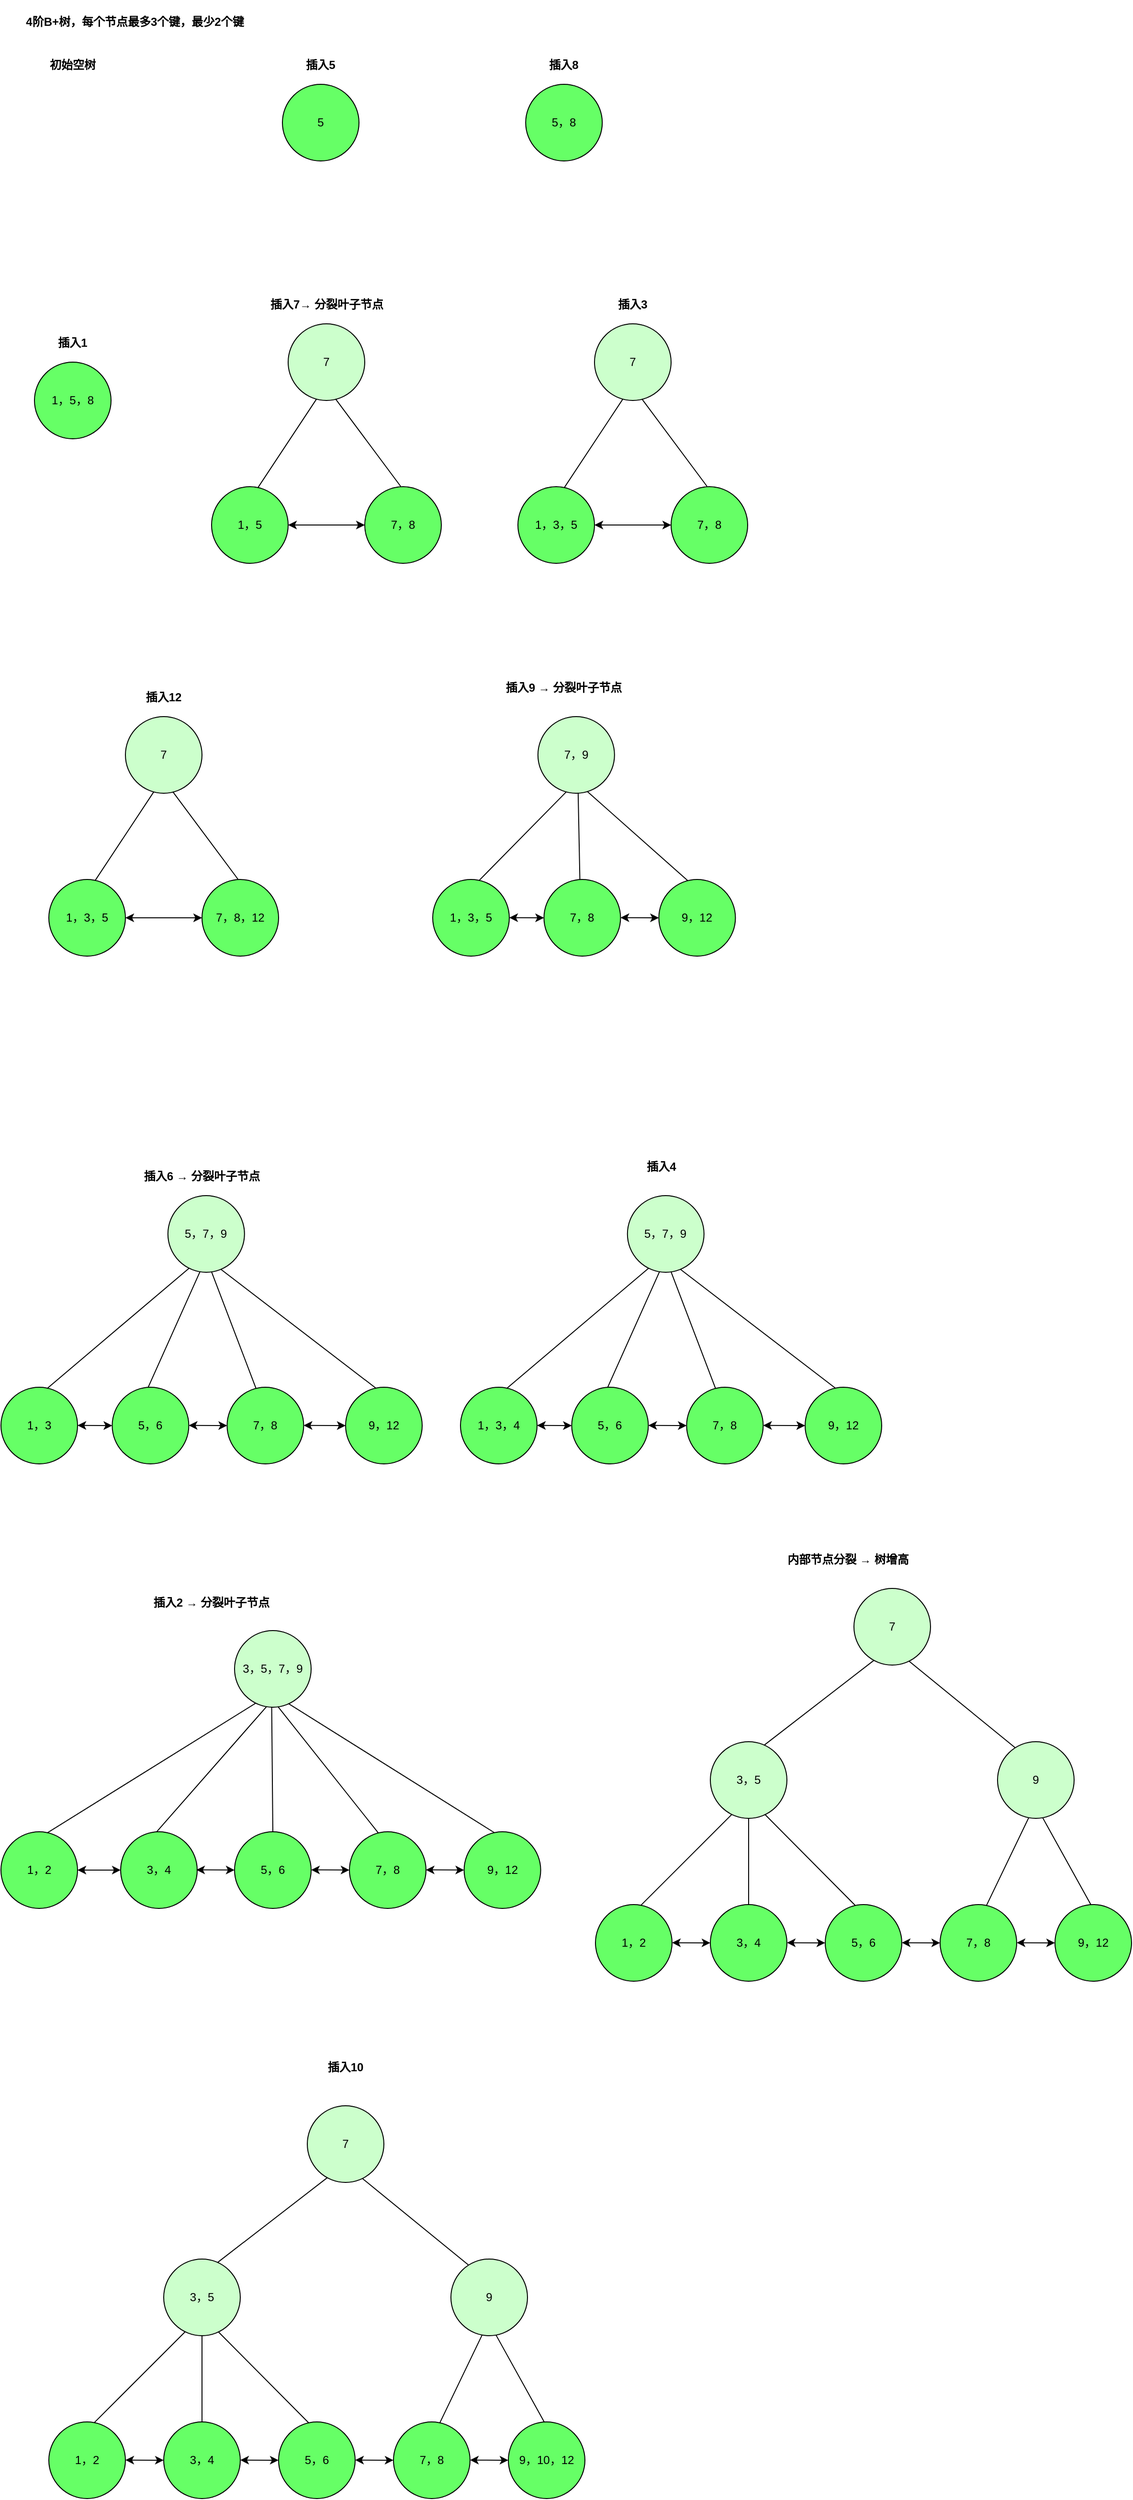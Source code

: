 <mxfile version="28.0.6">
  <diagram name="第 1 页" id="fIbPTTzMzk3BGhx-KFtS">
    <mxGraphModel dx="1076" dy="475" grid="1" gridSize="10" guides="1" tooltips="1" connect="1" arrows="1" fold="1" page="1" pageScale="1" pageWidth="827" pageHeight="1169" math="0" shadow="0">
      <root>
        <mxCell id="0" />
        <mxCell id="1" parent="0" />
        <mxCell id="8vCnK32GKlkzvUL6mrDK-2" style="edgeStyle=orthogonalEdgeStyle;rounded=0;orthogonalLoop=1;jettySize=auto;html=1;exitX=0.5;exitY=1;exitDx=0;exitDy=0;" parent="1" edge="1">
          <mxGeometry relative="1" as="geometry">
            <mxPoint x="255.75" y="60" as="sourcePoint" />
            <mxPoint x="255.75" y="60" as="targetPoint" />
          </mxGeometry>
        </mxCell>
        <mxCell id="ps8bgpGyB-CreJivMz2w-1" value="&lt;b&gt;4阶B+树，每个节点最多3个键，最少2个键&lt;/b&gt;" style="text;strokeColor=none;align=center;fillColor=none;html=1;verticalAlign=middle;whiteSpace=wrap;rounded=0;" parent="1" vertex="1">
          <mxGeometry x="80" y="60" width="240" height="30" as="geometry" />
        </mxCell>
        <mxCell id="ps8bgpGyB-CreJivMz2w-25" value="5" style="ellipse;whiteSpace=wrap;html=1;aspect=fixed;fillColor=#66FF66;" parent="1" vertex="1">
          <mxGeometry x="354" y="140" width="80" height="80" as="geometry" />
        </mxCell>
        <mxCell id="ps8bgpGyB-CreJivMz2w-26" value="5，8" style="ellipse;whiteSpace=wrap;html=1;aspect=fixed;fillColor=#66FF66;" parent="1" vertex="1">
          <mxGeometry x="608.11" y="140" width="80" height="80" as="geometry" />
        </mxCell>
        <mxCell id="ps8bgpGyB-CreJivMz2w-27" value="1，5，8" style="ellipse;whiteSpace=wrap;html=1;aspect=fixed;fillColor=#66FF66;" parent="1" vertex="1">
          <mxGeometry x="95" y="430" width="80" height="80" as="geometry" />
        </mxCell>
        <mxCell id="ps8bgpGyB-CreJivMz2w-38" value="&lt;b&gt;插入3&lt;/b&gt;" style="text;strokeColor=none;align=center;fillColor=none;html=1;verticalAlign=middle;whiteSpace=wrap;rounded=0;" parent="1" vertex="1">
          <mxGeometry x="701.85" y="360" width="36.3" height="20" as="geometry" />
        </mxCell>
        <mxCell id="ps8bgpGyB-CreJivMz2w-40" value="&lt;b&gt;插入1&lt;/b&gt;" style="text;strokeColor=none;align=center;fillColor=none;html=1;verticalAlign=middle;whiteSpace=wrap;rounded=0;" parent="1" vertex="1">
          <mxGeometry x="115" y="400" width="40" height="20" as="geometry" />
        </mxCell>
        <mxCell id="ps8bgpGyB-CreJivMz2w-41" value="&lt;b&gt;插入8&lt;/b&gt;" style="text;strokeColor=none;align=center;fillColor=none;html=1;verticalAlign=middle;whiteSpace=wrap;rounded=0;" parent="1" vertex="1">
          <mxGeometry x="628.11" y="110" width="40" height="20" as="geometry" />
        </mxCell>
        <mxCell id="ps8bgpGyB-CreJivMz2w-42" value="&lt;b&gt;插入5&lt;/b&gt;" style="text;strokeColor=none;align=center;fillColor=none;html=1;verticalAlign=middle;whiteSpace=wrap;rounded=0;" parent="1" vertex="1">
          <mxGeometry x="374" y="110" width="40" height="20" as="geometry" />
        </mxCell>
        <mxCell id="ps8bgpGyB-CreJivMz2w-43" value="&lt;b&gt;初始空树&lt;/b&gt;" style="text;strokeColor=none;align=center;fillColor=none;html=1;verticalAlign=middle;whiteSpace=wrap;rounded=0;" parent="1" vertex="1">
          <mxGeometry x="110" y="110" width="50" height="20" as="geometry" />
        </mxCell>
        <mxCell id="ps8bgpGyB-CreJivMz2w-51" value="&lt;b&gt;插入9 → 分裂叶子节点&lt;/b&gt;" style="text;strokeColor=none;align=center;fillColor=none;html=1;verticalAlign=middle;whiteSpace=wrap;rounded=0;" parent="1" vertex="1">
          <mxGeometry x="584.31" y="760" width="127.59" height="20" as="geometry" />
        </mxCell>
        <mxCell id="ps8bgpGyB-CreJivMz2w-52" value="&lt;b&gt;插入12&lt;/b&gt;" style="text;strokeColor=none;align=center;fillColor=none;html=1;verticalAlign=middle;whiteSpace=wrap;rounded=0;" parent="1" vertex="1">
          <mxGeometry x="205" y="770" width="50" height="20" as="geometry" />
        </mxCell>
        <mxCell id="ps8bgpGyB-CreJivMz2w-64" value="" style="group" parent="1" vertex="1" connectable="0">
          <mxGeometry x="511" y="800" width="316.21" height="250" as="geometry" />
        </mxCell>
        <mxCell id="ps8bgpGyB-CreJivMz2w-54" value="7，9" style="ellipse;whiteSpace=wrap;html=1;aspect=fixed;fillColor=#CCFFCC;" parent="ps8bgpGyB-CreJivMz2w-64" vertex="1">
          <mxGeometry x="109.91" width="80" height="80" as="geometry" />
        </mxCell>
        <mxCell id="ps8bgpGyB-CreJivMz2w-55" value="1，3，5" style="ellipse;whiteSpace=wrap;html=1;aspect=fixed;fillColor=#66FF66;" parent="ps8bgpGyB-CreJivMz2w-64" vertex="1">
          <mxGeometry y="170" width="80" height="80" as="geometry" />
        </mxCell>
        <mxCell id="ps8bgpGyB-CreJivMz2w-56" value="7，8" style="ellipse;whiteSpace=wrap;html=1;aspect=fixed;fillColor=#66FF66;" parent="ps8bgpGyB-CreJivMz2w-64" vertex="1">
          <mxGeometry x="116.21" y="170" width="80" height="80" as="geometry" />
        </mxCell>
        <mxCell id="ps8bgpGyB-CreJivMz2w-57" value="" style="endArrow=none;html=1;rounded=0;entryX=0.37;entryY=0.982;entryDx=0;entryDy=0;entryPerimeter=0;exitX=0.604;exitY=0.015;exitDx=0;exitDy=0;exitPerimeter=0;" parent="ps8bgpGyB-CreJivMz2w-64" source="ps8bgpGyB-CreJivMz2w-55" target="ps8bgpGyB-CreJivMz2w-54" edge="1">
          <mxGeometry width="50" height="50" relative="1" as="geometry">
            <mxPoint x="28.62" y="170" as="sourcePoint" />
            <mxPoint x="76.62" y="78" as="targetPoint" />
          </mxGeometry>
        </mxCell>
        <mxCell id="ps8bgpGyB-CreJivMz2w-58" value="" style="endArrow=none;html=1;rounded=0;exitX=0.469;exitY=0.002;exitDx=0;exitDy=0;entryX=0.525;entryY=0.995;entryDx=0;entryDy=0;entryPerimeter=0;exitPerimeter=0;" parent="ps8bgpGyB-CreJivMz2w-64" source="ps8bgpGyB-CreJivMz2w-56" target="ps8bgpGyB-CreJivMz2w-54" edge="1">
          <mxGeometry width="50" height="50" relative="1" as="geometry">
            <mxPoint x="148.62" y="169" as="sourcePoint" />
            <mxPoint x="98.62" y="80" as="targetPoint" />
          </mxGeometry>
        </mxCell>
        <mxCell id="ps8bgpGyB-CreJivMz2w-59" value="" style="endArrow=classic;startArrow=classic;html=1;rounded=0;exitX=1;exitY=0.5;exitDx=0;exitDy=0;" parent="ps8bgpGyB-CreJivMz2w-64" edge="1">
          <mxGeometry width="50" height="50" relative="1" as="geometry">
            <mxPoint x="80.0" y="209.83" as="sourcePoint" />
            <mxPoint x="116.21" y="210" as="targetPoint" />
          </mxGeometry>
        </mxCell>
        <mxCell id="ps8bgpGyB-CreJivMz2w-60" value="9，12" style="ellipse;whiteSpace=wrap;html=1;aspect=fixed;fillColor=#66FF66;" parent="ps8bgpGyB-CreJivMz2w-64" vertex="1">
          <mxGeometry x="236.21" y="170" width="80" height="80" as="geometry" />
        </mxCell>
        <mxCell id="ps8bgpGyB-CreJivMz2w-62" value="" style="endArrow=none;html=1;rounded=0;entryX=0.646;entryY=0.978;entryDx=0;entryDy=0;entryPerimeter=0;exitX=0.378;exitY=0.016;exitDx=0;exitDy=0;exitPerimeter=0;" parent="ps8bgpGyB-CreJivMz2w-64" source="ps8bgpGyB-CreJivMz2w-60" target="ps8bgpGyB-CreJivMz2w-54" edge="1">
          <mxGeometry width="50" height="50" relative="1" as="geometry">
            <mxPoint x="266.21" y="170" as="sourcePoint" />
            <mxPoint x="169.91" y="60" as="targetPoint" />
          </mxGeometry>
        </mxCell>
        <mxCell id="ps8bgpGyB-CreJivMz2w-63" value="" style="endArrow=classic;startArrow=classic;html=1;rounded=0;exitX=1;exitY=0.5;exitDx=0;exitDy=0;entryX=0;entryY=0.5;entryDx=0;entryDy=0;" parent="ps8bgpGyB-CreJivMz2w-64" target="ps8bgpGyB-CreJivMz2w-60" edge="1">
          <mxGeometry width="50" height="50" relative="1" as="geometry">
            <mxPoint x="196.21" y="209.83" as="sourcePoint" />
            <mxPoint x="232.42" y="210" as="targetPoint" />
          </mxGeometry>
        </mxCell>
        <mxCell id="ps8bgpGyB-CreJivMz2w-76" value="&lt;b&gt;插入4&lt;/b&gt;" style="text;strokeColor=none;align=center;fillColor=none;html=1;verticalAlign=middle;whiteSpace=wrap;rounded=0;" parent="1" vertex="1">
          <mxGeometry x="730" y="1260" width="40" height="20" as="geometry" />
        </mxCell>
        <mxCell id="ps8bgpGyB-CreJivMz2w-87" value="&lt;b&gt;插入2 → 分裂叶子节点&lt;/b&gt;" style="text;strokeColor=none;align=center;fillColor=none;html=1;verticalAlign=middle;whiteSpace=wrap;rounded=0;" parent="1" vertex="1">
          <mxGeometry x="215" y="1710" width="130" height="30" as="geometry" />
        </mxCell>
        <mxCell id="ps8bgpGyB-CreJivMz2w-103" value="&lt;b&gt;内部节点分裂 → 树增高&lt;/b&gt;" style="text;strokeColor=none;align=center;fillColor=none;html=1;verticalAlign=middle;whiteSpace=wrap;rounded=0;" parent="1" vertex="1">
          <mxGeometry x="880" y="1670" width="130" height="20" as="geometry" />
        </mxCell>
        <mxCell id="ps8bgpGyB-CreJivMz2w-134" value="&lt;b&gt;插入10&lt;/b&gt;" style="text;strokeColor=none;align=center;fillColor=none;html=1;verticalAlign=middle;whiteSpace=wrap;rounded=0;" parent="1" vertex="1">
          <mxGeometry x="400" y="2200" width="40" height="20" as="geometry" />
        </mxCell>
        <mxCell id="XF5M5yh0gR44CFZkDUlB-1" value="" style="group" vertex="1" connectable="0" parent="1">
          <mxGeometry x="280" y="390" width="240" height="250" as="geometry" />
        </mxCell>
        <mxCell id="XF5M5yh0gR44CFZkDUlB-2" value="7" style="ellipse;whiteSpace=wrap;html=1;aspect=fixed;fillColor=#CCFFCC;" vertex="1" parent="XF5M5yh0gR44CFZkDUlB-1">
          <mxGeometry x="80" width="80" height="80" as="geometry" />
        </mxCell>
        <mxCell id="XF5M5yh0gR44CFZkDUlB-3" value="1，5" style="ellipse;whiteSpace=wrap;html=1;aspect=fixed;fillColor=#66FF66;" vertex="1" parent="XF5M5yh0gR44CFZkDUlB-1">
          <mxGeometry y="170" width="80" height="80" as="geometry" />
        </mxCell>
        <mxCell id="XF5M5yh0gR44CFZkDUlB-4" value="7，8" style="ellipse;whiteSpace=wrap;html=1;aspect=fixed;fillColor=#66FF66;" vertex="1" parent="XF5M5yh0gR44CFZkDUlB-1">
          <mxGeometry x="160" y="170" width="80" height="80" as="geometry" />
        </mxCell>
        <mxCell id="XF5M5yh0gR44CFZkDUlB-5" value="" style="endArrow=none;html=1;rounded=0;entryX=0.37;entryY=0.982;entryDx=0;entryDy=0;entryPerimeter=0;exitX=0.604;exitY=0.015;exitDx=0;exitDy=0;exitPerimeter=0;" edge="1" parent="XF5M5yh0gR44CFZkDUlB-1" source="XF5M5yh0gR44CFZkDUlB-3" target="XF5M5yh0gR44CFZkDUlB-2">
          <mxGeometry width="50" height="50" relative="1" as="geometry">
            <mxPoint x="70" y="170" as="sourcePoint" />
            <mxPoint x="118" y="78" as="targetPoint" />
          </mxGeometry>
        </mxCell>
        <mxCell id="XF5M5yh0gR44CFZkDUlB-6" value="" style="endArrow=none;html=1;rounded=0;exitX=0.47;exitY=-0.003;exitDx=0;exitDy=0;entryX=0.619;entryY=0.98;entryDx=0;entryDy=0;entryPerimeter=0;exitPerimeter=0;" edge="1" parent="XF5M5yh0gR44CFZkDUlB-1" source="XF5M5yh0gR44CFZkDUlB-4" target="XF5M5yh0gR44CFZkDUlB-2">
          <mxGeometry width="50" height="50" relative="1" as="geometry">
            <mxPoint x="190" y="169" as="sourcePoint" />
            <mxPoint x="140" y="80" as="targetPoint" />
          </mxGeometry>
        </mxCell>
        <mxCell id="XF5M5yh0gR44CFZkDUlB-7" value="" style="endArrow=classic;startArrow=classic;html=1;rounded=0;exitX=1;exitY=0.5;exitDx=0;exitDy=0;entryX=0;entryY=0.5;entryDx=0;entryDy=0;" edge="1" parent="XF5M5yh0gR44CFZkDUlB-1" source="XF5M5yh0gR44CFZkDUlB-3" target="XF5M5yh0gR44CFZkDUlB-4">
          <mxGeometry width="50" height="50" relative="1" as="geometry">
            <mxPoint x="100" y="210" as="sourcePoint" />
            <mxPoint x="150" y="210" as="targetPoint" />
          </mxGeometry>
        </mxCell>
        <mxCell id="XF5M5yh0gR44CFZkDUlB-8" value="&lt;b&gt;插入7→ 分裂叶子节点&lt;/b&gt;" style="text;strokeColor=none;align=center;fillColor=none;html=1;verticalAlign=middle;whiteSpace=wrap;rounded=0;" vertex="1" parent="1">
          <mxGeometry x="333.7" y="360" width="132.59" height="20" as="geometry" />
        </mxCell>
        <mxCell id="XF5M5yh0gR44CFZkDUlB-9" value="" style="group" vertex="1" connectable="0" parent="1">
          <mxGeometry x="600.0" y="390" width="240" height="250" as="geometry" />
        </mxCell>
        <mxCell id="XF5M5yh0gR44CFZkDUlB-10" value="7" style="ellipse;whiteSpace=wrap;html=1;aspect=fixed;fillColor=#CCFFCC;" vertex="1" parent="XF5M5yh0gR44CFZkDUlB-9">
          <mxGeometry x="80" width="80" height="80" as="geometry" />
        </mxCell>
        <mxCell id="XF5M5yh0gR44CFZkDUlB-11" value="1，3，5" style="ellipse;whiteSpace=wrap;html=1;aspect=fixed;fillColor=#66FF66;" vertex="1" parent="XF5M5yh0gR44CFZkDUlB-9">
          <mxGeometry y="170" width="80" height="80" as="geometry" />
        </mxCell>
        <mxCell id="XF5M5yh0gR44CFZkDUlB-12" value="7，8" style="ellipse;whiteSpace=wrap;html=1;aspect=fixed;fillColor=#66FF66;" vertex="1" parent="XF5M5yh0gR44CFZkDUlB-9">
          <mxGeometry x="160" y="170" width="80" height="80" as="geometry" />
        </mxCell>
        <mxCell id="XF5M5yh0gR44CFZkDUlB-13" value="" style="endArrow=none;html=1;rounded=0;entryX=0.37;entryY=0.982;entryDx=0;entryDy=0;entryPerimeter=0;exitX=0.604;exitY=0.015;exitDx=0;exitDy=0;exitPerimeter=0;" edge="1" parent="XF5M5yh0gR44CFZkDUlB-9" source="XF5M5yh0gR44CFZkDUlB-11" target="XF5M5yh0gR44CFZkDUlB-10">
          <mxGeometry width="50" height="50" relative="1" as="geometry">
            <mxPoint x="70" y="170" as="sourcePoint" />
            <mxPoint x="118" y="78" as="targetPoint" />
          </mxGeometry>
        </mxCell>
        <mxCell id="XF5M5yh0gR44CFZkDUlB-14" value="" style="endArrow=none;html=1;rounded=0;exitX=0.47;exitY=-0.003;exitDx=0;exitDy=0;entryX=0.619;entryY=0.98;entryDx=0;entryDy=0;entryPerimeter=0;exitPerimeter=0;" edge="1" parent="XF5M5yh0gR44CFZkDUlB-9" source="XF5M5yh0gR44CFZkDUlB-12" target="XF5M5yh0gR44CFZkDUlB-10">
          <mxGeometry width="50" height="50" relative="1" as="geometry">
            <mxPoint x="190" y="169" as="sourcePoint" />
            <mxPoint x="140" y="80" as="targetPoint" />
          </mxGeometry>
        </mxCell>
        <mxCell id="XF5M5yh0gR44CFZkDUlB-15" value="" style="endArrow=classic;startArrow=classic;html=1;rounded=0;exitX=1;exitY=0.5;exitDx=0;exitDy=0;entryX=0;entryY=0.5;entryDx=0;entryDy=0;" edge="1" parent="XF5M5yh0gR44CFZkDUlB-9" source="XF5M5yh0gR44CFZkDUlB-11" target="XF5M5yh0gR44CFZkDUlB-12">
          <mxGeometry width="50" height="50" relative="1" as="geometry">
            <mxPoint x="100" y="210" as="sourcePoint" />
            <mxPoint x="150" y="210" as="targetPoint" />
          </mxGeometry>
        </mxCell>
        <mxCell id="XF5M5yh0gR44CFZkDUlB-16" value="" style="group" vertex="1" connectable="0" parent="1">
          <mxGeometry x="110" y="800" width="240" height="250" as="geometry" />
        </mxCell>
        <mxCell id="XF5M5yh0gR44CFZkDUlB-17" value="7" style="ellipse;whiteSpace=wrap;html=1;aspect=fixed;fillColor=#CCFFCC;" vertex="1" parent="XF5M5yh0gR44CFZkDUlB-16">
          <mxGeometry x="80" width="80" height="80" as="geometry" />
        </mxCell>
        <mxCell id="XF5M5yh0gR44CFZkDUlB-18" value="1，3，5" style="ellipse;whiteSpace=wrap;html=1;aspect=fixed;fillColor=#66FF66;" vertex="1" parent="XF5M5yh0gR44CFZkDUlB-16">
          <mxGeometry y="170" width="80" height="80" as="geometry" />
        </mxCell>
        <mxCell id="XF5M5yh0gR44CFZkDUlB-19" value="7，8，12" style="ellipse;whiteSpace=wrap;html=1;aspect=fixed;fillColor=#66FF66;" vertex="1" parent="XF5M5yh0gR44CFZkDUlB-16">
          <mxGeometry x="160" y="170" width="80" height="80" as="geometry" />
        </mxCell>
        <mxCell id="XF5M5yh0gR44CFZkDUlB-20" value="" style="endArrow=none;html=1;rounded=0;entryX=0.37;entryY=0.982;entryDx=0;entryDy=0;entryPerimeter=0;exitX=0.604;exitY=0.015;exitDx=0;exitDy=0;exitPerimeter=0;" edge="1" parent="XF5M5yh0gR44CFZkDUlB-16" source="XF5M5yh0gR44CFZkDUlB-18" target="XF5M5yh0gR44CFZkDUlB-17">
          <mxGeometry width="50" height="50" relative="1" as="geometry">
            <mxPoint x="70" y="170" as="sourcePoint" />
            <mxPoint x="118" y="78" as="targetPoint" />
          </mxGeometry>
        </mxCell>
        <mxCell id="XF5M5yh0gR44CFZkDUlB-21" value="" style="endArrow=none;html=1;rounded=0;exitX=0.47;exitY=-0.003;exitDx=0;exitDy=0;entryX=0.619;entryY=0.98;entryDx=0;entryDy=0;entryPerimeter=0;exitPerimeter=0;" edge="1" parent="XF5M5yh0gR44CFZkDUlB-16" source="XF5M5yh0gR44CFZkDUlB-19" target="XF5M5yh0gR44CFZkDUlB-17">
          <mxGeometry width="50" height="50" relative="1" as="geometry">
            <mxPoint x="190" y="169" as="sourcePoint" />
            <mxPoint x="140" y="80" as="targetPoint" />
          </mxGeometry>
        </mxCell>
        <mxCell id="XF5M5yh0gR44CFZkDUlB-22" value="" style="endArrow=classic;startArrow=classic;html=1;rounded=0;exitX=1;exitY=0.5;exitDx=0;exitDy=0;entryX=0;entryY=0.5;entryDx=0;entryDy=0;" edge="1" parent="XF5M5yh0gR44CFZkDUlB-16" source="XF5M5yh0gR44CFZkDUlB-18" target="XF5M5yh0gR44CFZkDUlB-19">
          <mxGeometry width="50" height="50" relative="1" as="geometry">
            <mxPoint x="100" y="210" as="sourcePoint" />
            <mxPoint x="150" y="210" as="targetPoint" />
          </mxGeometry>
        </mxCell>
        <mxCell id="XF5M5yh0gR44CFZkDUlB-23" value="&lt;b&gt;插入6 → 分裂叶子节点&lt;/b&gt;" style="text;strokeColor=none;align=center;fillColor=none;html=1;verticalAlign=middle;whiteSpace=wrap;rounded=0;" vertex="1" parent="1">
          <mxGeometry x="206.11" y="1270" width="127.59" height="20" as="geometry" />
        </mxCell>
        <mxCell id="XF5M5yh0gR44CFZkDUlB-24" value="" style="group" vertex="1" connectable="0" parent="1">
          <mxGeometry x="60" y="1300" width="440" height="280" as="geometry" />
        </mxCell>
        <mxCell id="XF5M5yh0gR44CFZkDUlB-25" value="5，7，9" style="ellipse;whiteSpace=wrap;html=1;aspect=fixed;fillColor=#CCFFCC;" vertex="1" parent="XF5M5yh0gR44CFZkDUlB-24">
          <mxGeometry x="174.4" width="80" height="80" as="geometry" />
        </mxCell>
        <mxCell id="XF5M5yh0gR44CFZkDUlB-26" value="1，3" style="ellipse;whiteSpace=wrap;html=1;aspect=fixed;fillColor=#66FF66;" vertex="1" parent="XF5M5yh0gR44CFZkDUlB-24">
          <mxGeometry y="200" width="80" height="80" as="geometry" />
        </mxCell>
        <mxCell id="XF5M5yh0gR44CFZkDUlB-27" value="5，6" style="ellipse;whiteSpace=wrap;html=1;aspect=fixed;fillColor=#66FF66;" vertex="1" parent="XF5M5yh0gR44CFZkDUlB-24">
          <mxGeometry x="116.21" y="200" width="80" height="80" as="geometry" />
        </mxCell>
        <mxCell id="XF5M5yh0gR44CFZkDUlB-28" value="" style="endArrow=none;html=1;rounded=0;entryX=0.275;entryY=0.948;entryDx=0;entryDy=0;entryPerimeter=0;exitX=0.604;exitY=0.015;exitDx=0;exitDy=0;exitPerimeter=0;" edge="1" parent="XF5M5yh0gR44CFZkDUlB-24" source="XF5M5yh0gR44CFZkDUlB-26" target="XF5M5yh0gR44CFZkDUlB-25">
          <mxGeometry width="50" height="50" relative="1" as="geometry">
            <mxPoint x="28.62" y="200" as="sourcePoint" />
            <mxPoint x="76.62" y="108" as="targetPoint" />
          </mxGeometry>
        </mxCell>
        <mxCell id="XF5M5yh0gR44CFZkDUlB-29" value="" style="endArrow=none;html=1;rounded=0;exitX=0.469;exitY=0.002;exitDx=0;exitDy=0;exitPerimeter=0;entryX=0.42;entryY=0.99;entryDx=0;entryDy=0;entryPerimeter=0;" edge="1" parent="XF5M5yh0gR44CFZkDUlB-24" source="XF5M5yh0gR44CFZkDUlB-27" target="XF5M5yh0gR44CFZkDUlB-25">
          <mxGeometry width="50" height="50" relative="1" as="geometry">
            <mxPoint x="148.62" y="199" as="sourcePoint" />
            <mxPoint x="208" y="109" as="targetPoint" />
          </mxGeometry>
        </mxCell>
        <mxCell id="XF5M5yh0gR44CFZkDUlB-30" value="" style="endArrow=classic;startArrow=classic;html=1;rounded=0;exitX=1;exitY=0.5;exitDx=0;exitDy=0;" edge="1" parent="XF5M5yh0gR44CFZkDUlB-24">
          <mxGeometry width="50" height="50" relative="1" as="geometry">
            <mxPoint x="80.0" y="239.83" as="sourcePoint" />
            <mxPoint x="116.21" y="240" as="targetPoint" />
          </mxGeometry>
        </mxCell>
        <mxCell id="XF5M5yh0gR44CFZkDUlB-31" value="7，8" style="ellipse;whiteSpace=wrap;html=1;aspect=fixed;fillColor=#66FF66;" vertex="1" parent="XF5M5yh0gR44CFZkDUlB-24">
          <mxGeometry x="236.21" y="200" width="80" height="80" as="geometry" />
        </mxCell>
        <mxCell id="XF5M5yh0gR44CFZkDUlB-32" value="" style="endArrow=none;html=1;rounded=0;entryX=0.571;entryY=0.997;entryDx=0;entryDy=0;entryPerimeter=0;exitX=0.378;exitY=0.016;exitDx=0;exitDy=0;exitPerimeter=0;" edge="1" parent="XF5M5yh0gR44CFZkDUlB-24" source="XF5M5yh0gR44CFZkDUlB-31" target="XF5M5yh0gR44CFZkDUlB-25">
          <mxGeometry width="50" height="50" relative="1" as="geometry">
            <mxPoint x="266.21" y="200" as="sourcePoint" />
            <mxPoint x="169.91" y="90" as="targetPoint" />
          </mxGeometry>
        </mxCell>
        <mxCell id="XF5M5yh0gR44CFZkDUlB-33" value="" style="endArrow=classic;startArrow=classic;html=1;rounded=0;exitX=1;exitY=0.5;exitDx=0;exitDy=0;entryX=0;entryY=0.5;entryDx=0;entryDy=0;" edge="1" parent="XF5M5yh0gR44CFZkDUlB-24" target="XF5M5yh0gR44CFZkDUlB-31">
          <mxGeometry width="50" height="50" relative="1" as="geometry">
            <mxPoint x="196.21" y="239.83" as="sourcePoint" />
            <mxPoint x="232.42" y="240" as="targetPoint" />
          </mxGeometry>
        </mxCell>
        <mxCell id="XF5M5yh0gR44CFZkDUlB-34" value="9，12" style="ellipse;whiteSpace=wrap;html=1;aspect=fixed;fillColor=#66FF66;" vertex="1" parent="XF5M5yh0gR44CFZkDUlB-24">
          <mxGeometry x="360" y="200" width="80" height="80" as="geometry" />
        </mxCell>
        <mxCell id="XF5M5yh0gR44CFZkDUlB-35" value="" style="endArrow=classic;startArrow=classic;html=1;rounded=0;exitX=1;exitY=0.5;exitDx=0;exitDy=0;entryX=0;entryY=0.5;entryDx=0;entryDy=0;" edge="1" parent="XF5M5yh0gR44CFZkDUlB-24" target="XF5M5yh0gR44CFZkDUlB-34">
          <mxGeometry width="50" height="50" relative="1" as="geometry">
            <mxPoint x="316.21" y="239.83" as="sourcePoint" />
            <mxPoint x="356" y="240" as="targetPoint" />
          </mxGeometry>
        </mxCell>
        <mxCell id="XF5M5yh0gR44CFZkDUlB-36" value="" style="endArrow=none;html=1;rounded=0;entryX=0.695;entryY=0.964;entryDx=0;entryDy=0;entryPerimeter=0;exitX=0.394;exitY=0.011;exitDx=0;exitDy=0;exitPerimeter=0;" edge="1" parent="XF5M5yh0gR44CFZkDUlB-24" source="XF5M5yh0gR44CFZkDUlB-34" target="XF5M5yh0gR44CFZkDUlB-25">
          <mxGeometry width="50" height="50" relative="1" as="geometry">
            <mxPoint x="340.21" y="200" as="sourcePoint" />
            <mxPoint x="236.21" y="107" as="targetPoint" />
          </mxGeometry>
        </mxCell>
        <mxCell id="XF5M5yh0gR44CFZkDUlB-37" value="" style="group" vertex="1" connectable="0" parent="1">
          <mxGeometry x="540" y="1300" width="440" height="280" as="geometry" />
        </mxCell>
        <mxCell id="XF5M5yh0gR44CFZkDUlB-38" value="5，7，9" style="ellipse;whiteSpace=wrap;html=1;aspect=fixed;fillColor=#CCFFCC;" vertex="1" parent="XF5M5yh0gR44CFZkDUlB-37">
          <mxGeometry x="174.4" width="80" height="80" as="geometry" />
        </mxCell>
        <mxCell id="XF5M5yh0gR44CFZkDUlB-39" value="1，3，4" style="ellipse;whiteSpace=wrap;html=1;aspect=fixed;fillColor=#66FF66;" vertex="1" parent="XF5M5yh0gR44CFZkDUlB-37">
          <mxGeometry y="200" width="80" height="80" as="geometry" />
        </mxCell>
        <mxCell id="XF5M5yh0gR44CFZkDUlB-40" value="5，6" style="ellipse;whiteSpace=wrap;html=1;aspect=fixed;fillColor=#66FF66;" vertex="1" parent="XF5M5yh0gR44CFZkDUlB-37">
          <mxGeometry x="116.21" y="200" width="80" height="80" as="geometry" />
        </mxCell>
        <mxCell id="XF5M5yh0gR44CFZkDUlB-41" value="" style="endArrow=none;html=1;rounded=0;entryX=0.275;entryY=0.948;entryDx=0;entryDy=0;entryPerimeter=0;exitX=0.604;exitY=0.015;exitDx=0;exitDy=0;exitPerimeter=0;" edge="1" parent="XF5M5yh0gR44CFZkDUlB-37" source="XF5M5yh0gR44CFZkDUlB-39" target="XF5M5yh0gR44CFZkDUlB-38">
          <mxGeometry width="50" height="50" relative="1" as="geometry">
            <mxPoint x="28.62" y="200" as="sourcePoint" />
            <mxPoint x="76.62" y="108" as="targetPoint" />
          </mxGeometry>
        </mxCell>
        <mxCell id="XF5M5yh0gR44CFZkDUlB-42" value="" style="endArrow=none;html=1;rounded=0;exitX=0.469;exitY=0.002;exitDx=0;exitDy=0;exitPerimeter=0;entryX=0.42;entryY=0.99;entryDx=0;entryDy=0;entryPerimeter=0;" edge="1" parent="XF5M5yh0gR44CFZkDUlB-37" source="XF5M5yh0gR44CFZkDUlB-40" target="XF5M5yh0gR44CFZkDUlB-38">
          <mxGeometry width="50" height="50" relative="1" as="geometry">
            <mxPoint x="148.62" y="199" as="sourcePoint" />
            <mxPoint x="208" y="109" as="targetPoint" />
          </mxGeometry>
        </mxCell>
        <mxCell id="XF5M5yh0gR44CFZkDUlB-43" value="" style="endArrow=classic;startArrow=classic;html=1;rounded=0;exitX=1;exitY=0.5;exitDx=0;exitDy=0;" edge="1" parent="XF5M5yh0gR44CFZkDUlB-37">
          <mxGeometry width="50" height="50" relative="1" as="geometry">
            <mxPoint x="80.0" y="239.83" as="sourcePoint" />
            <mxPoint x="116.21" y="240" as="targetPoint" />
          </mxGeometry>
        </mxCell>
        <mxCell id="XF5M5yh0gR44CFZkDUlB-44" value="7，8" style="ellipse;whiteSpace=wrap;html=1;aspect=fixed;fillColor=#66FF66;" vertex="1" parent="XF5M5yh0gR44CFZkDUlB-37">
          <mxGeometry x="236.21" y="200" width="80" height="80" as="geometry" />
        </mxCell>
        <mxCell id="XF5M5yh0gR44CFZkDUlB-45" value="" style="endArrow=none;html=1;rounded=0;entryX=0.571;entryY=0.997;entryDx=0;entryDy=0;entryPerimeter=0;exitX=0.378;exitY=0.016;exitDx=0;exitDy=0;exitPerimeter=0;" edge="1" parent="XF5M5yh0gR44CFZkDUlB-37" source="XF5M5yh0gR44CFZkDUlB-44" target="XF5M5yh0gR44CFZkDUlB-38">
          <mxGeometry width="50" height="50" relative="1" as="geometry">
            <mxPoint x="266.21" y="200" as="sourcePoint" />
            <mxPoint x="169.91" y="90" as="targetPoint" />
          </mxGeometry>
        </mxCell>
        <mxCell id="XF5M5yh0gR44CFZkDUlB-46" value="" style="endArrow=classic;startArrow=classic;html=1;rounded=0;exitX=1;exitY=0.5;exitDx=0;exitDy=0;entryX=0;entryY=0.5;entryDx=0;entryDy=0;" edge="1" parent="XF5M5yh0gR44CFZkDUlB-37" target="XF5M5yh0gR44CFZkDUlB-44">
          <mxGeometry width="50" height="50" relative="1" as="geometry">
            <mxPoint x="196.21" y="239.83" as="sourcePoint" />
            <mxPoint x="232.42" y="240" as="targetPoint" />
          </mxGeometry>
        </mxCell>
        <mxCell id="XF5M5yh0gR44CFZkDUlB-47" value="9，12" style="ellipse;whiteSpace=wrap;html=1;aspect=fixed;fillColor=#66FF66;" vertex="1" parent="XF5M5yh0gR44CFZkDUlB-37">
          <mxGeometry x="360" y="200" width="80" height="80" as="geometry" />
        </mxCell>
        <mxCell id="XF5M5yh0gR44CFZkDUlB-48" value="" style="endArrow=classic;startArrow=classic;html=1;rounded=0;exitX=1;exitY=0.5;exitDx=0;exitDy=0;entryX=0;entryY=0.5;entryDx=0;entryDy=0;" edge="1" parent="XF5M5yh0gR44CFZkDUlB-37" target="XF5M5yh0gR44CFZkDUlB-47">
          <mxGeometry width="50" height="50" relative="1" as="geometry">
            <mxPoint x="316.21" y="239.83" as="sourcePoint" />
            <mxPoint x="356" y="240" as="targetPoint" />
          </mxGeometry>
        </mxCell>
        <mxCell id="XF5M5yh0gR44CFZkDUlB-49" value="" style="endArrow=none;html=1;rounded=0;entryX=0.695;entryY=0.964;entryDx=0;entryDy=0;entryPerimeter=0;exitX=0.394;exitY=0.011;exitDx=0;exitDy=0;exitPerimeter=0;" edge="1" parent="XF5M5yh0gR44CFZkDUlB-37" source="XF5M5yh0gR44CFZkDUlB-47" target="XF5M5yh0gR44CFZkDUlB-38">
          <mxGeometry width="50" height="50" relative="1" as="geometry">
            <mxPoint x="340.21" y="200" as="sourcePoint" />
            <mxPoint x="236.21" y="107" as="targetPoint" />
          </mxGeometry>
        </mxCell>
        <mxCell id="XF5M5yh0gR44CFZkDUlB-71" value="" style="group" vertex="1" connectable="0" parent="1">
          <mxGeometry x="60" y="1754" width="563.79" height="290" as="geometry" />
        </mxCell>
        <mxCell id="XF5M5yh0gR44CFZkDUlB-51" value="3，5，7，9" style="ellipse;whiteSpace=wrap;html=1;aspect=fixed;fillColor=#CCFFCC;" vertex="1" parent="XF5M5yh0gR44CFZkDUlB-71">
          <mxGeometry x="244" width="80" height="80" as="geometry" />
        </mxCell>
        <mxCell id="XF5M5yh0gR44CFZkDUlB-52" value="1，2" style="ellipse;whiteSpace=wrap;html=1;aspect=fixed;fillColor=#66FF66;" vertex="1" parent="XF5M5yh0gR44CFZkDUlB-71">
          <mxGeometry y="210" width="80" height="80" as="geometry" />
        </mxCell>
        <mxCell id="XF5M5yh0gR44CFZkDUlB-53" value="3，4" style="ellipse;whiteSpace=wrap;html=1;aspect=fixed;fillColor=#66FF66;" vertex="1" parent="XF5M5yh0gR44CFZkDUlB-71">
          <mxGeometry x="125.0" y="210" width="80" height="80" as="geometry" />
        </mxCell>
        <mxCell id="XF5M5yh0gR44CFZkDUlB-54" value="" style="endArrow=none;html=1;rounded=0;entryX=0.275;entryY=0.948;entryDx=0;entryDy=0;entryPerimeter=0;exitX=0.604;exitY=0.015;exitDx=0;exitDy=0;exitPerimeter=0;" edge="1" parent="XF5M5yh0gR44CFZkDUlB-71" source="XF5M5yh0gR44CFZkDUlB-52" target="XF5M5yh0gR44CFZkDUlB-51">
          <mxGeometry width="50" height="50" relative="1" as="geometry">
            <mxPoint x="98.62" y="210" as="sourcePoint" />
            <mxPoint x="146.62" y="118" as="targetPoint" />
          </mxGeometry>
        </mxCell>
        <mxCell id="XF5M5yh0gR44CFZkDUlB-55" value="" style="endArrow=none;html=1;rounded=0;exitX=0.469;exitY=0.002;exitDx=0;exitDy=0;exitPerimeter=0;entryX=0.42;entryY=0.99;entryDx=0;entryDy=0;entryPerimeter=0;" edge="1" parent="XF5M5yh0gR44CFZkDUlB-71" source="XF5M5yh0gR44CFZkDUlB-53" target="XF5M5yh0gR44CFZkDUlB-51">
          <mxGeometry width="50" height="50" relative="1" as="geometry">
            <mxPoint x="218.62" y="209" as="sourcePoint" />
            <mxPoint x="278" y="119" as="targetPoint" />
          </mxGeometry>
        </mxCell>
        <mxCell id="XF5M5yh0gR44CFZkDUlB-57" value="7，8" style="ellipse;whiteSpace=wrap;html=1;aspect=fixed;fillColor=#66FF66;" vertex="1" parent="XF5M5yh0gR44CFZkDUlB-71">
          <mxGeometry x="364.0" y="210" width="80" height="80" as="geometry" />
        </mxCell>
        <mxCell id="XF5M5yh0gR44CFZkDUlB-58" value="" style="endArrow=none;html=1;rounded=0;entryX=0.571;entryY=0.997;entryDx=0;entryDy=0;entryPerimeter=0;exitX=0.378;exitY=0.016;exitDx=0;exitDy=0;exitPerimeter=0;" edge="1" parent="XF5M5yh0gR44CFZkDUlB-71" source="XF5M5yh0gR44CFZkDUlB-57" target="XF5M5yh0gR44CFZkDUlB-51">
          <mxGeometry width="50" height="50" relative="1" as="geometry">
            <mxPoint x="336.21" y="210" as="sourcePoint" />
            <mxPoint x="239.91" y="100" as="targetPoint" />
          </mxGeometry>
        </mxCell>
        <mxCell id="XF5M5yh0gR44CFZkDUlB-59" value="" style="endArrow=classic;startArrow=classic;html=1;rounded=0;exitX=1;exitY=0.5;exitDx=0;exitDy=0;entryX=0;entryY=0.5;entryDx=0;entryDy=0;" edge="1" parent="XF5M5yh0gR44CFZkDUlB-71">
          <mxGeometry width="50" height="50" relative="1" as="geometry">
            <mxPoint x="204.0" y="249.77" as="sourcePoint" />
            <mxPoint x="244.0" y="249.94" as="targetPoint" />
          </mxGeometry>
        </mxCell>
        <mxCell id="XF5M5yh0gR44CFZkDUlB-60" value="9，12" style="ellipse;whiteSpace=wrap;html=1;aspect=fixed;fillColor=#66FF66;" vertex="1" parent="XF5M5yh0gR44CFZkDUlB-71">
          <mxGeometry x="483.79" y="210" width="80" height="80" as="geometry" />
        </mxCell>
        <mxCell id="XF5M5yh0gR44CFZkDUlB-62" value="" style="endArrow=none;html=1;rounded=0;entryX=0.706;entryY=0.954;entryDx=0;entryDy=0;entryPerimeter=0;exitX=0.394;exitY=0.011;exitDx=0;exitDy=0;exitPerimeter=0;" edge="1" parent="XF5M5yh0gR44CFZkDUlB-71" source="XF5M5yh0gR44CFZkDUlB-60" target="XF5M5yh0gR44CFZkDUlB-51">
          <mxGeometry width="50" height="50" relative="1" as="geometry">
            <mxPoint x="410.21" y="210" as="sourcePoint" />
            <mxPoint x="306.21" y="117" as="targetPoint" />
          </mxGeometry>
        </mxCell>
        <mxCell id="XF5M5yh0gR44CFZkDUlB-63" value="5，6" style="ellipse;whiteSpace=wrap;html=1;aspect=fixed;fillColor=#66FF66;" vertex="1" parent="XF5M5yh0gR44CFZkDUlB-71">
          <mxGeometry x="244" y="210" width="80" height="80" as="geometry" />
        </mxCell>
        <mxCell id="XF5M5yh0gR44CFZkDUlB-65" value="" style="endArrow=none;html=1;rounded=0;exitX=0.5;exitY=0;exitDx=0;exitDy=0;entryX=0.485;entryY=0.995;entryDx=0;entryDy=0;entryPerimeter=0;" edge="1" parent="XF5M5yh0gR44CFZkDUlB-71" source="XF5M5yh0gR44CFZkDUlB-63" target="XF5M5yh0gR44CFZkDUlB-51">
          <mxGeometry width="50" height="50" relative="1" as="geometry">
            <mxPoint x="283.23" y="180" as="sourcePoint" />
            <mxPoint x="283.23" y="90" as="targetPoint" />
          </mxGeometry>
        </mxCell>
        <mxCell id="XF5M5yh0gR44CFZkDUlB-66" value="" style="endArrow=classic;startArrow=classic;html=1;rounded=0;exitX=1;exitY=0.5;exitDx=0;exitDy=0;entryX=0;entryY=0.5;entryDx=0;entryDy=0;" edge="1" parent="XF5M5yh0gR44CFZkDUlB-71">
          <mxGeometry width="50" height="50" relative="1" as="geometry">
            <mxPoint x="324" y="249.77" as="sourcePoint" />
            <mxPoint x="364" y="249.94" as="targetPoint" />
          </mxGeometry>
        </mxCell>
        <mxCell id="XF5M5yh0gR44CFZkDUlB-67" value="" style="endArrow=classic;startArrow=classic;html=1;rounded=0;exitX=1;exitY=0.5;exitDx=0;exitDy=0;entryX=0;entryY=0.5;entryDx=0;entryDy=0;" edge="1" parent="XF5M5yh0gR44CFZkDUlB-71">
          <mxGeometry width="50" height="50" relative="1" as="geometry">
            <mxPoint x="443.79" y="249.77" as="sourcePoint" />
            <mxPoint x="483.79" y="249.94" as="targetPoint" />
          </mxGeometry>
        </mxCell>
        <mxCell id="XF5M5yh0gR44CFZkDUlB-69" value="" style="endArrow=classic;startArrow=classic;html=1;rounded=0;exitX=1;exitY=0.5;exitDx=0;exitDy=0;entryX=0;entryY=0.5;entryDx=0;entryDy=0;" edge="1" parent="XF5M5yh0gR44CFZkDUlB-71" source="XF5M5yh0gR44CFZkDUlB-52">
          <mxGeometry width="50" height="50" relative="1" as="geometry">
            <mxPoint x="85" y="249.77" as="sourcePoint" />
            <mxPoint x="125" y="249.94" as="targetPoint" />
          </mxGeometry>
        </mxCell>
        <mxCell id="XF5M5yh0gR44CFZkDUlB-101" value="" style="group" vertex="1" connectable="0" parent="1">
          <mxGeometry x="681" y="1710" width="560" height="410" as="geometry" />
        </mxCell>
        <mxCell id="XF5M5yh0gR44CFZkDUlB-73" value="9" style="ellipse;whiteSpace=wrap;html=1;aspect=fixed;fillColor=#CCFFCC;" vertex="1" parent="XF5M5yh0gR44CFZkDUlB-101">
          <mxGeometry x="420" y="160" width="80" height="80" as="geometry" />
        </mxCell>
        <mxCell id="XF5M5yh0gR44CFZkDUlB-74" value="7，8" style="ellipse;whiteSpace=wrap;html=1;aspect=fixed;fillColor=#66FF66;" vertex="1" parent="XF5M5yh0gR44CFZkDUlB-101">
          <mxGeometry x="360" y="330" width="80" height="80" as="geometry" />
        </mxCell>
        <mxCell id="XF5M5yh0gR44CFZkDUlB-75" value="9，12" style="ellipse;whiteSpace=wrap;html=1;aspect=fixed;fillColor=#66FF66;" vertex="1" parent="XF5M5yh0gR44CFZkDUlB-101">
          <mxGeometry x="480" y="330" width="80" height="80" as="geometry" />
        </mxCell>
        <mxCell id="XF5M5yh0gR44CFZkDUlB-76" value="" style="endArrow=none;html=1;rounded=0;entryX=0.408;entryY=0.99;entryDx=0;entryDy=0;entryPerimeter=0;exitX=0.604;exitY=0.015;exitDx=0;exitDy=0;exitPerimeter=0;" edge="1" parent="XF5M5yh0gR44CFZkDUlB-101" source="XF5M5yh0gR44CFZkDUlB-74" target="XF5M5yh0gR44CFZkDUlB-73">
          <mxGeometry width="50" height="50" relative="1" as="geometry">
            <mxPoint x="-211.38" y="330" as="sourcePoint" />
            <mxPoint x="-163.38" y="238" as="targetPoint" />
          </mxGeometry>
        </mxCell>
        <mxCell id="XF5M5yh0gR44CFZkDUlB-77" value="" style="endArrow=none;html=1;rounded=0;exitX=0.469;exitY=0.002;exitDx=0;exitDy=0;exitPerimeter=0;entryX=0.59;entryY=0.993;entryDx=0;entryDy=0;entryPerimeter=0;" edge="1" parent="XF5M5yh0gR44CFZkDUlB-101" source="XF5M5yh0gR44CFZkDUlB-75" target="XF5M5yh0gR44CFZkDUlB-73">
          <mxGeometry width="50" height="50" relative="1" as="geometry">
            <mxPoint x="-91.38" y="329" as="sourcePoint" />
            <mxPoint x="-32" y="239" as="targetPoint" />
          </mxGeometry>
        </mxCell>
        <mxCell id="XF5M5yh0gR44CFZkDUlB-79" value="1，2" style="ellipse;whiteSpace=wrap;html=1;aspect=fixed;fillColor=#66FF66;" vertex="1" parent="XF5M5yh0gR44CFZkDUlB-101">
          <mxGeometry y="330" width="80" height="80" as="geometry" />
        </mxCell>
        <mxCell id="XF5M5yh0gR44CFZkDUlB-81" value="3，4" style="ellipse;whiteSpace=wrap;html=1;aspect=fixed;fillColor=#66FF66;" vertex="1" parent="XF5M5yh0gR44CFZkDUlB-101">
          <mxGeometry x="120" y="330" width="80" height="80" as="geometry" />
        </mxCell>
        <mxCell id="XF5M5yh0gR44CFZkDUlB-83" value="3，5" style="ellipse;whiteSpace=wrap;html=1;aspect=fixed;fillColor=#CCFFCC;" vertex="1" parent="XF5M5yh0gR44CFZkDUlB-101">
          <mxGeometry x="120" y="160" width="80" height="80" as="geometry" />
        </mxCell>
        <mxCell id="XF5M5yh0gR44CFZkDUlB-85" value="" style="endArrow=none;html=1;rounded=0;entryX=0.282;entryY=0.947;entryDx=0;entryDy=0;entryPerimeter=0;exitX=0.596;exitY=0.007;exitDx=0;exitDy=0;exitPerimeter=0;" edge="1" parent="XF5M5yh0gR44CFZkDUlB-101" source="XF5M5yh0gR44CFZkDUlB-79" target="XF5M5yh0gR44CFZkDUlB-83">
          <mxGeometry width="50" height="50" relative="1" as="geometry">
            <mxPoint x="40" y="320" as="sourcePoint" />
            <mxPoint x="85" y="238" as="targetPoint" />
          </mxGeometry>
        </mxCell>
        <mxCell id="XF5M5yh0gR44CFZkDUlB-86" value="" style="endArrow=none;html=1;rounded=0;exitX=0.5;exitY=0;exitDx=0;exitDy=0;entryX=0.5;entryY=1;entryDx=0;entryDy=0;" edge="1" parent="XF5M5yh0gR44CFZkDUlB-101" source="XF5M5yh0gR44CFZkDUlB-81" target="XF5M5yh0gR44CFZkDUlB-83">
          <mxGeometry width="50" height="50" relative="1" as="geometry">
            <mxPoint x="147" y="330" as="sourcePoint" />
            <mxPoint x="100" y="239" as="targetPoint" />
          </mxGeometry>
        </mxCell>
        <mxCell id="XF5M5yh0gR44CFZkDUlB-89" value="5，6" style="ellipse;whiteSpace=wrap;html=1;aspect=fixed;fillColor=#66FF66;" vertex="1" parent="XF5M5yh0gR44CFZkDUlB-101">
          <mxGeometry x="240" y="330" width="80" height="80" as="geometry" />
        </mxCell>
        <mxCell id="XF5M5yh0gR44CFZkDUlB-91" value="" style="endArrow=none;html=1;rounded=0;exitX=0.395;exitY=0.014;exitDx=0;exitDy=0;exitPerimeter=0;entryX=0.711;entryY=0.947;entryDx=0;entryDy=0;entryPerimeter=0;" edge="1" parent="XF5M5yh0gR44CFZkDUlB-101" source="XF5M5yh0gR44CFZkDUlB-89" target="XF5M5yh0gR44CFZkDUlB-83">
          <mxGeometry width="50" height="50" relative="1" as="geometry">
            <mxPoint x="270" y="330" as="sourcePoint" />
            <mxPoint x="225" y="260" as="targetPoint" />
          </mxGeometry>
        </mxCell>
        <mxCell id="XF5M5yh0gR44CFZkDUlB-92" value="7" style="ellipse;whiteSpace=wrap;html=1;aspect=fixed;fillColor=#CCFFCC;" vertex="1" parent="XF5M5yh0gR44CFZkDUlB-101">
          <mxGeometry x="270" width="80" height="80" as="geometry" />
        </mxCell>
        <mxCell id="XF5M5yh0gR44CFZkDUlB-93" value="" style="endArrow=classic;startArrow=classic;html=1;rounded=0;exitX=1;exitY=0.5;exitDx=0;exitDy=0;entryX=0;entryY=0.5;entryDx=0;entryDy=0;" edge="1" parent="XF5M5yh0gR44CFZkDUlB-101">
          <mxGeometry width="50" height="50" relative="1" as="geometry">
            <mxPoint x="80" y="369.8" as="sourcePoint" />
            <mxPoint x="120" y="369.97" as="targetPoint" />
          </mxGeometry>
        </mxCell>
        <mxCell id="XF5M5yh0gR44CFZkDUlB-94" value="" style="endArrow=classic;startArrow=classic;html=1;rounded=0;exitX=1;exitY=0.5;exitDx=0;exitDy=0;entryX=0;entryY=0.5;entryDx=0;entryDy=0;" edge="1" parent="XF5M5yh0gR44CFZkDUlB-101">
          <mxGeometry width="50" height="50" relative="1" as="geometry">
            <mxPoint x="200" y="369.8" as="sourcePoint" />
            <mxPoint x="240" y="369.97" as="targetPoint" />
          </mxGeometry>
        </mxCell>
        <mxCell id="XF5M5yh0gR44CFZkDUlB-95" value="" style="endArrow=classic;startArrow=classic;html=1;rounded=0;exitX=1;exitY=0.5;exitDx=0;exitDy=0;entryX=0;entryY=0.5;entryDx=0;entryDy=0;" edge="1" parent="XF5M5yh0gR44CFZkDUlB-101">
          <mxGeometry width="50" height="50" relative="1" as="geometry">
            <mxPoint x="320" y="369.8" as="sourcePoint" />
            <mxPoint x="360" y="369.97" as="targetPoint" />
          </mxGeometry>
        </mxCell>
        <mxCell id="XF5M5yh0gR44CFZkDUlB-96" value="" style="endArrow=classic;startArrow=classic;html=1;rounded=0;exitX=1;exitY=0.5;exitDx=0;exitDy=0;entryX=0;entryY=0.5;entryDx=0;entryDy=0;" edge="1" parent="XF5M5yh0gR44CFZkDUlB-101">
          <mxGeometry width="50" height="50" relative="1" as="geometry">
            <mxPoint x="440" y="369.8" as="sourcePoint" />
            <mxPoint x="480" y="369.97" as="targetPoint" />
          </mxGeometry>
        </mxCell>
        <mxCell id="XF5M5yh0gR44CFZkDUlB-97" value="" style="endArrow=none;html=1;rounded=0;entryX=0.259;entryY=0.94;entryDx=0;entryDy=0;entryPerimeter=0;exitX=0.702;exitY=0.046;exitDx=0;exitDy=0;exitPerimeter=0;" edge="1" parent="XF5M5yh0gR44CFZkDUlB-101" source="XF5M5yh0gR44CFZkDUlB-83" target="XF5M5yh0gR44CFZkDUlB-92">
          <mxGeometry width="50" height="50" relative="1" as="geometry">
            <mxPoint x="180" y="160" as="sourcePoint" />
            <mxPoint x="292" y="65" as="targetPoint" />
          </mxGeometry>
        </mxCell>
        <mxCell id="XF5M5yh0gR44CFZkDUlB-98" value="" style="endArrow=none;html=1;rounded=0;exitX=0.228;exitY=0.077;exitDx=0;exitDy=0;exitPerimeter=0;entryX=0.717;entryY=0.947;entryDx=0;entryDy=0;entryPerimeter=0;" edge="1" parent="XF5M5yh0gR44CFZkDUlB-101" source="XF5M5yh0gR44CFZkDUlB-73" target="XF5M5yh0gR44CFZkDUlB-92">
          <mxGeometry width="50" height="50" relative="1" as="geometry">
            <mxPoint x="460.5" y="170" as="sourcePoint" />
            <mxPoint x="330" y="77" as="targetPoint" />
          </mxGeometry>
        </mxCell>
        <mxCell id="XF5M5yh0gR44CFZkDUlB-102" value="" style="group" vertex="1" connectable="0" parent="1">
          <mxGeometry x="110" y="2250" width="560" height="410" as="geometry" />
        </mxCell>
        <mxCell id="XF5M5yh0gR44CFZkDUlB-103" value="9" style="ellipse;whiteSpace=wrap;html=1;aspect=fixed;fillColor=#CCFFCC;" vertex="1" parent="XF5M5yh0gR44CFZkDUlB-102">
          <mxGeometry x="420" y="160" width="80" height="80" as="geometry" />
        </mxCell>
        <mxCell id="XF5M5yh0gR44CFZkDUlB-104" value="7，8" style="ellipse;whiteSpace=wrap;html=1;aspect=fixed;fillColor=#66FF66;" vertex="1" parent="XF5M5yh0gR44CFZkDUlB-102">
          <mxGeometry x="360" y="330" width="80" height="80" as="geometry" />
        </mxCell>
        <mxCell id="XF5M5yh0gR44CFZkDUlB-105" value="9，10，12" style="ellipse;whiteSpace=wrap;html=1;aspect=fixed;fillColor=#66FF66;" vertex="1" parent="XF5M5yh0gR44CFZkDUlB-102">
          <mxGeometry x="480" y="330" width="80" height="80" as="geometry" />
        </mxCell>
        <mxCell id="XF5M5yh0gR44CFZkDUlB-106" value="" style="endArrow=none;html=1;rounded=0;entryX=0.408;entryY=0.99;entryDx=0;entryDy=0;entryPerimeter=0;exitX=0.604;exitY=0.015;exitDx=0;exitDy=0;exitPerimeter=0;" edge="1" parent="XF5M5yh0gR44CFZkDUlB-102" source="XF5M5yh0gR44CFZkDUlB-104" target="XF5M5yh0gR44CFZkDUlB-103">
          <mxGeometry width="50" height="50" relative="1" as="geometry">
            <mxPoint x="-211.38" y="330" as="sourcePoint" />
            <mxPoint x="-163.38" y="238" as="targetPoint" />
          </mxGeometry>
        </mxCell>
        <mxCell id="XF5M5yh0gR44CFZkDUlB-107" value="" style="endArrow=none;html=1;rounded=0;exitX=0.469;exitY=0.002;exitDx=0;exitDy=0;exitPerimeter=0;entryX=0.59;entryY=0.993;entryDx=0;entryDy=0;entryPerimeter=0;" edge="1" parent="XF5M5yh0gR44CFZkDUlB-102" source="XF5M5yh0gR44CFZkDUlB-105" target="XF5M5yh0gR44CFZkDUlB-103">
          <mxGeometry width="50" height="50" relative="1" as="geometry">
            <mxPoint x="-91.38" y="329" as="sourcePoint" />
            <mxPoint x="-32" y="239" as="targetPoint" />
          </mxGeometry>
        </mxCell>
        <mxCell id="XF5M5yh0gR44CFZkDUlB-108" value="1，2" style="ellipse;whiteSpace=wrap;html=1;aspect=fixed;fillColor=#66FF66;" vertex="1" parent="XF5M5yh0gR44CFZkDUlB-102">
          <mxGeometry y="330" width="80" height="80" as="geometry" />
        </mxCell>
        <mxCell id="XF5M5yh0gR44CFZkDUlB-109" value="3，4" style="ellipse;whiteSpace=wrap;html=1;aspect=fixed;fillColor=#66FF66;" vertex="1" parent="XF5M5yh0gR44CFZkDUlB-102">
          <mxGeometry x="120" y="330" width="80" height="80" as="geometry" />
        </mxCell>
        <mxCell id="XF5M5yh0gR44CFZkDUlB-110" value="3，5" style="ellipse;whiteSpace=wrap;html=1;aspect=fixed;fillColor=#CCFFCC;" vertex="1" parent="XF5M5yh0gR44CFZkDUlB-102">
          <mxGeometry x="120" y="160" width="80" height="80" as="geometry" />
        </mxCell>
        <mxCell id="XF5M5yh0gR44CFZkDUlB-111" value="" style="endArrow=none;html=1;rounded=0;entryX=0.282;entryY=0.947;entryDx=0;entryDy=0;entryPerimeter=0;exitX=0.596;exitY=0.007;exitDx=0;exitDy=0;exitPerimeter=0;" edge="1" parent="XF5M5yh0gR44CFZkDUlB-102" source="XF5M5yh0gR44CFZkDUlB-108" target="XF5M5yh0gR44CFZkDUlB-110">
          <mxGeometry width="50" height="50" relative="1" as="geometry">
            <mxPoint x="40" y="320" as="sourcePoint" />
            <mxPoint x="85" y="238" as="targetPoint" />
          </mxGeometry>
        </mxCell>
        <mxCell id="XF5M5yh0gR44CFZkDUlB-112" value="" style="endArrow=none;html=1;rounded=0;exitX=0.5;exitY=0;exitDx=0;exitDy=0;entryX=0.5;entryY=1;entryDx=0;entryDy=0;" edge="1" parent="XF5M5yh0gR44CFZkDUlB-102" source="XF5M5yh0gR44CFZkDUlB-109" target="XF5M5yh0gR44CFZkDUlB-110">
          <mxGeometry width="50" height="50" relative="1" as="geometry">
            <mxPoint x="147" y="330" as="sourcePoint" />
            <mxPoint x="100" y="239" as="targetPoint" />
          </mxGeometry>
        </mxCell>
        <mxCell id="XF5M5yh0gR44CFZkDUlB-113" value="5，6" style="ellipse;whiteSpace=wrap;html=1;aspect=fixed;fillColor=#66FF66;" vertex="1" parent="XF5M5yh0gR44CFZkDUlB-102">
          <mxGeometry x="240" y="330" width="80" height="80" as="geometry" />
        </mxCell>
        <mxCell id="XF5M5yh0gR44CFZkDUlB-114" value="" style="endArrow=none;html=1;rounded=0;exitX=0.395;exitY=0.014;exitDx=0;exitDy=0;exitPerimeter=0;entryX=0.711;entryY=0.947;entryDx=0;entryDy=0;entryPerimeter=0;" edge="1" parent="XF5M5yh0gR44CFZkDUlB-102" source="XF5M5yh0gR44CFZkDUlB-113" target="XF5M5yh0gR44CFZkDUlB-110">
          <mxGeometry width="50" height="50" relative="1" as="geometry">
            <mxPoint x="270" y="330" as="sourcePoint" />
            <mxPoint x="225" y="260" as="targetPoint" />
          </mxGeometry>
        </mxCell>
        <mxCell id="XF5M5yh0gR44CFZkDUlB-115" value="7" style="ellipse;whiteSpace=wrap;html=1;aspect=fixed;fillColor=#CCFFCC;" vertex="1" parent="XF5M5yh0gR44CFZkDUlB-102">
          <mxGeometry x="270" width="80" height="80" as="geometry" />
        </mxCell>
        <mxCell id="XF5M5yh0gR44CFZkDUlB-116" value="" style="endArrow=classic;startArrow=classic;html=1;rounded=0;exitX=1;exitY=0.5;exitDx=0;exitDy=0;entryX=0;entryY=0.5;entryDx=0;entryDy=0;" edge="1" parent="XF5M5yh0gR44CFZkDUlB-102">
          <mxGeometry width="50" height="50" relative="1" as="geometry">
            <mxPoint x="80" y="369.8" as="sourcePoint" />
            <mxPoint x="120" y="369.97" as="targetPoint" />
          </mxGeometry>
        </mxCell>
        <mxCell id="XF5M5yh0gR44CFZkDUlB-117" value="" style="endArrow=classic;startArrow=classic;html=1;rounded=0;exitX=1;exitY=0.5;exitDx=0;exitDy=0;entryX=0;entryY=0.5;entryDx=0;entryDy=0;" edge="1" parent="XF5M5yh0gR44CFZkDUlB-102">
          <mxGeometry width="50" height="50" relative="1" as="geometry">
            <mxPoint x="200" y="369.8" as="sourcePoint" />
            <mxPoint x="240" y="369.97" as="targetPoint" />
          </mxGeometry>
        </mxCell>
        <mxCell id="XF5M5yh0gR44CFZkDUlB-118" value="" style="endArrow=classic;startArrow=classic;html=1;rounded=0;exitX=1;exitY=0.5;exitDx=0;exitDy=0;entryX=0;entryY=0.5;entryDx=0;entryDy=0;" edge="1" parent="XF5M5yh0gR44CFZkDUlB-102">
          <mxGeometry width="50" height="50" relative="1" as="geometry">
            <mxPoint x="320" y="369.8" as="sourcePoint" />
            <mxPoint x="360" y="369.97" as="targetPoint" />
          </mxGeometry>
        </mxCell>
        <mxCell id="XF5M5yh0gR44CFZkDUlB-119" value="" style="endArrow=classic;startArrow=classic;html=1;rounded=0;exitX=1;exitY=0.5;exitDx=0;exitDy=0;entryX=0;entryY=0.5;entryDx=0;entryDy=0;" edge="1" parent="XF5M5yh0gR44CFZkDUlB-102">
          <mxGeometry width="50" height="50" relative="1" as="geometry">
            <mxPoint x="440" y="369.8" as="sourcePoint" />
            <mxPoint x="480" y="369.97" as="targetPoint" />
          </mxGeometry>
        </mxCell>
        <mxCell id="XF5M5yh0gR44CFZkDUlB-120" value="" style="endArrow=none;html=1;rounded=0;entryX=0.259;entryY=0.94;entryDx=0;entryDy=0;entryPerimeter=0;exitX=0.702;exitY=0.046;exitDx=0;exitDy=0;exitPerimeter=0;" edge="1" parent="XF5M5yh0gR44CFZkDUlB-102" source="XF5M5yh0gR44CFZkDUlB-110" target="XF5M5yh0gR44CFZkDUlB-115">
          <mxGeometry width="50" height="50" relative="1" as="geometry">
            <mxPoint x="180" y="160" as="sourcePoint" />
            <mxPoint x="292" y="65" as="targetPoint" />
          </mxGeometry>
        </mxCell>
        <mxCell id="XF5M5yh0gR44CFZkDUlB-121" value="" style="endArrow=none;html=1;rounded=0;exitX=0.228;exitY=0.077;exitDx=0;exitDy=0;exitPerimeter=0;entryX=0.717;entryY=0.947;entryDx=0;entryDy=0;entryPerimeter=0;" edge="1" parent="XF5M5yh0gR44CFZkDUlB-102" source="XF5M5yh0gR44CFZkDUlB-103" target="XF5M5yh0gR44CFZkDUlB-115">
          <mxGeometry width="50" height="50" relative="1" as="geometry">
            <mxPoint x="460.5" y="170" as="sourcePoint" />
            <mxPoint x="330" y="77" as="targetPoint" />
          </mxGeometry>
        </mxCell>
      </root>
    </mxGraphModel>
  </diagram>
</mxfile>
